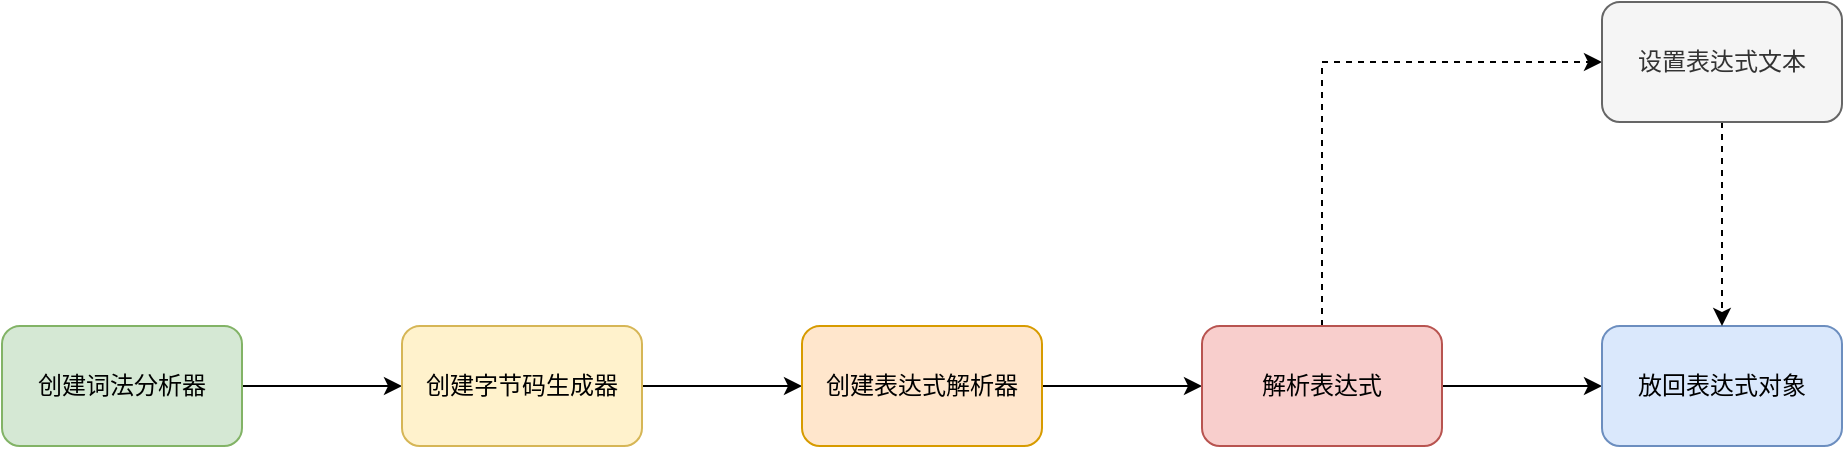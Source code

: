 <mxfile version="22.0.8" type="github">
  <diagram name="第 1 页" id="iSoo_RD7gK0g9HUfKTyH">
    <mxGraphModel dx="1450" dy="581" grid="0" gridSize="10" guides="1" tooltips="1" connect="1" arrows="1" fold="1" page="0" pageScale="1" pageWidth="827" pageHeight="1169" math="0" shadow="0">
      <root>
        <mxCell id="0" />
        <mxCell id="1" parent="0" />
        <mxCell id="f2OctnQds26ejePUBXR8-3" value="" style="edgeStyle=orthogonalEdgeStyle;rounded=0;orthogonalLoop=1;jettySize=auto;html=1;" edge="1" parent="1" source="f2OctnQds26ejePUBXR8-1" target="f2OctnQds26ejePUBXR8-2">
          <mxGeometry relative="1" as="geometry" />
        </mxCell>
        <mxCell id="f2OctnQds26ejePUBXR8-1" value="创建词法分析器" style="rounded=1;whiteSpace=wrap;html=1;fillColor=#d5e8d4;strokeColor=#82b366;" vertex="1" parent="1">
          <mxGeometry x="-132" y="302" width="120" height="60" as="geometry" />
        </mxCell>
        <mxCell id="f2OctnQds26ejePUBXR8-5" value="" style="edgeStyle=orthogonalEdgeStyle;rounded=0;orthogonalLoop=1;jettySize=auto;html=1;" edge="1" parent="1" source="f2OctnQds26ejePUBXR8-2" target="f2OctnQds26ejePUBXR8-4">
          <mxGeometry relative="1" as="geometry" />
        </mxCell>
        <mxCell id="f2OctnQds26ejePUBXR8-2" value="创建字节码生成器" style="whiteSpace=wrap;html=1;rounded=1;fillColor=#fff2cc;strokeColor=#d6b656;" vertex="1" parent="1">
          <mxGeometry x="68" y="302" width="120" height="60" as="geometry" />
        </mxCell>
        <mxCell id="f2OctnQds26ejePUBXR8-7" value="" style="edgeStyle=orthogonalEdgeStyle;rounded=0;orthogonalLoop=1;jettySize=auto;html=1;" edge="1" parent="1" source="f2OctnQds26ejePUBXR8-4" target="f2OctnQds26ejePUBXR8-6">
          <mxGeometry relative="1" as="geometry" />
        </mxCell>
        <mxCell id="f2OctnQds26ejePUBXR8-4" value="创建表达式解析器" style="whiteSpace=wrap;html=1;rounded=1;fillColor=#ffe6cc;strokeColor=#d79b00;" vertex="1" parent="1">
          <mxGeometry x="268" y="302" width="120" height="60" as="geometry" />
        </mxCell>
        <mxCell id="f2OctnQds26ejePUBXR8-9" value="" style="edgeStyle=orthogonalEdgeStyle;rounded=0;orthogonalLoop=1;jettySize=auto;html=1;" edge="1" parent="1" source="f2OctnQds26ejePUBXR8-6" target="f2OctnQds26ejePUBXR8-8">
          <mxGeometry relative="1" as="geometry" />
        </mxCell>
        <mxCell id="f2OctnQds26ejePUBXR8-11" value="" style="edgeStyle=orthogonalEdgeStyle;rounded=0;orthogonalLoop=1;jettySize=auto;html=1;entryX=0;entryY=0.5;entryDx=0;entryDy=0;exitX=0.5;exitY=0;exitDx=0;exitDy=0;dashed=1;" edge="1" parent="1" source="f2OctnQds26ejePUBXR8-6" target="f2OctnQds26ejePUBXR8-10">
          <mxGeometry relative="1" as="geometry" />
        </mxCell>
        <mxCell id="f2OctnQds26ejePUBXR8-6" value="解析表达式" style="whiteSpace=wrap;html=1;rounded=1;fillColor=#f8cecc;strokeColor=#b85450;" vertex="1" parent="1">
          <mxGeometry x="468" y="302" width="120" height="60" as="geometry" />
        </mxCell>
        <mxCell id="f2OctnQds26ejePUBXR8-8" value="放回表达式对象" style="whiteSpace=wrap;html=1;rounded=1;fillColor=#dae8fc;strokeColor=#6c8ebf;" vertex="1" parent="1">
          <mxGeometry x="668" y="302" width="120" height="60" as="geometry" />
        </mxCell>
        <mxCell id="f2OctnQds26ejePUBXR8-12" value="" style="edgeStyle=orthogonalEdgeStyle;rounded=0;orthogonalLoop=1;jettySize=auto;html=1;dashed=1;" edge="1" parent="1" source="f2OctnQds26ejePUBXR8-10" target="f2OctnQds26ejePUBXR8-8">
          <mxGeometry relative="1" as="geometry" />
        </mxCell>
        <mxCell id="f2OctnQds26ejePUBXR8-10" value="设置表达式文本" style="whiteSpace=wrap;html=1;rounded=1;fillColor=#f5f5f5;fontColor=#333333;strokeColor=#666666;" vertex="1" parent="1">
          <mxGeometry x="668" y="140" width="120" height="60" as="geometry" />
        </mxCell>
      </root>
    </mxGraphModel>
  </diagram>
</mxfile>
